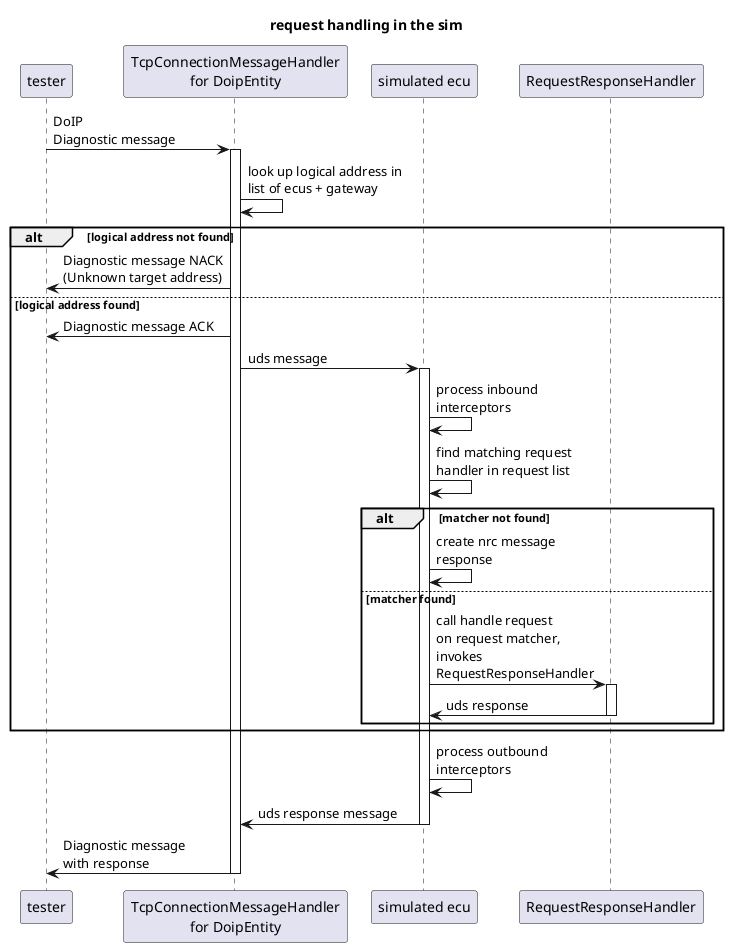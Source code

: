 @startuml

title request handling in the sim

participant tester
participant "TcpConnectionMessageHandler\nfor DoipEntity" as mh
participant "simulated ecu" as ecu
participant RequestResponseHandler as rh

tester -> mh : DoIP\nDiagnostic message

activate mh
mh -> mh : look up logical address in\nlist of ecus + gateway

alt logical address not found
mh -> tester : Diagnostic message NACK\n(Unknown target address)

else logical address found

mh -> tester : Diagnostic message ACK

mh -> ecu : uds message
activate ecu

ecu -> ecu : process inbound\ninterceptors
ecu -> ecu : find matching request\nhandler in request list

alt matcher not found

ecu -> ecu : create nrc message\nresponse


else matcher found

ecu -> rh : call handle request\non request matcher,\ninvokes\nRequestResponseHandler
activate rh

rh -> ecu : uds response
deactivate rh

end
end

ecu -> ecu : process outbound\ninterceptors
ecu -> mh : uds response message

deactivate ecu

mh -> tester : Diagnostic message\nwith response

deactivate mh

@enduml
